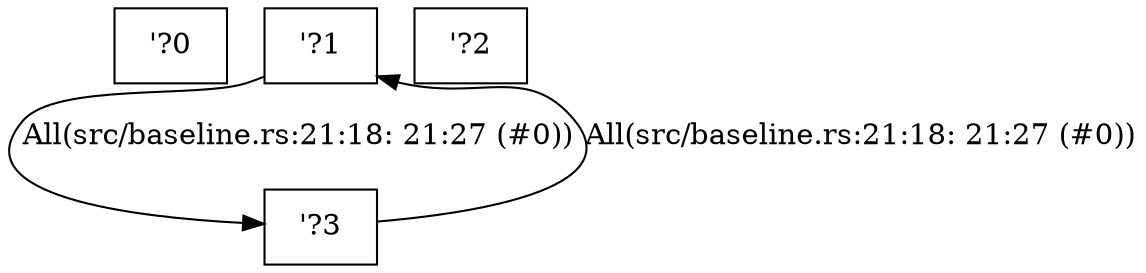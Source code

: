 digraph RegionInferenceContext {
    r0[label="\'?0"][shape="box"];
    r1[label="\'?1"][shape="box"];
    r2[label="\'?2"][shape="box"];
    r3[label="\'?3"][shape="box"];
    r1 -> r3[label="All(src/baseline.rs:21:18: 21:27 (#0))"];
    r3 -> r1[label="All(src/baseline.rs:21:18: 21:27 (#0))"];
}
